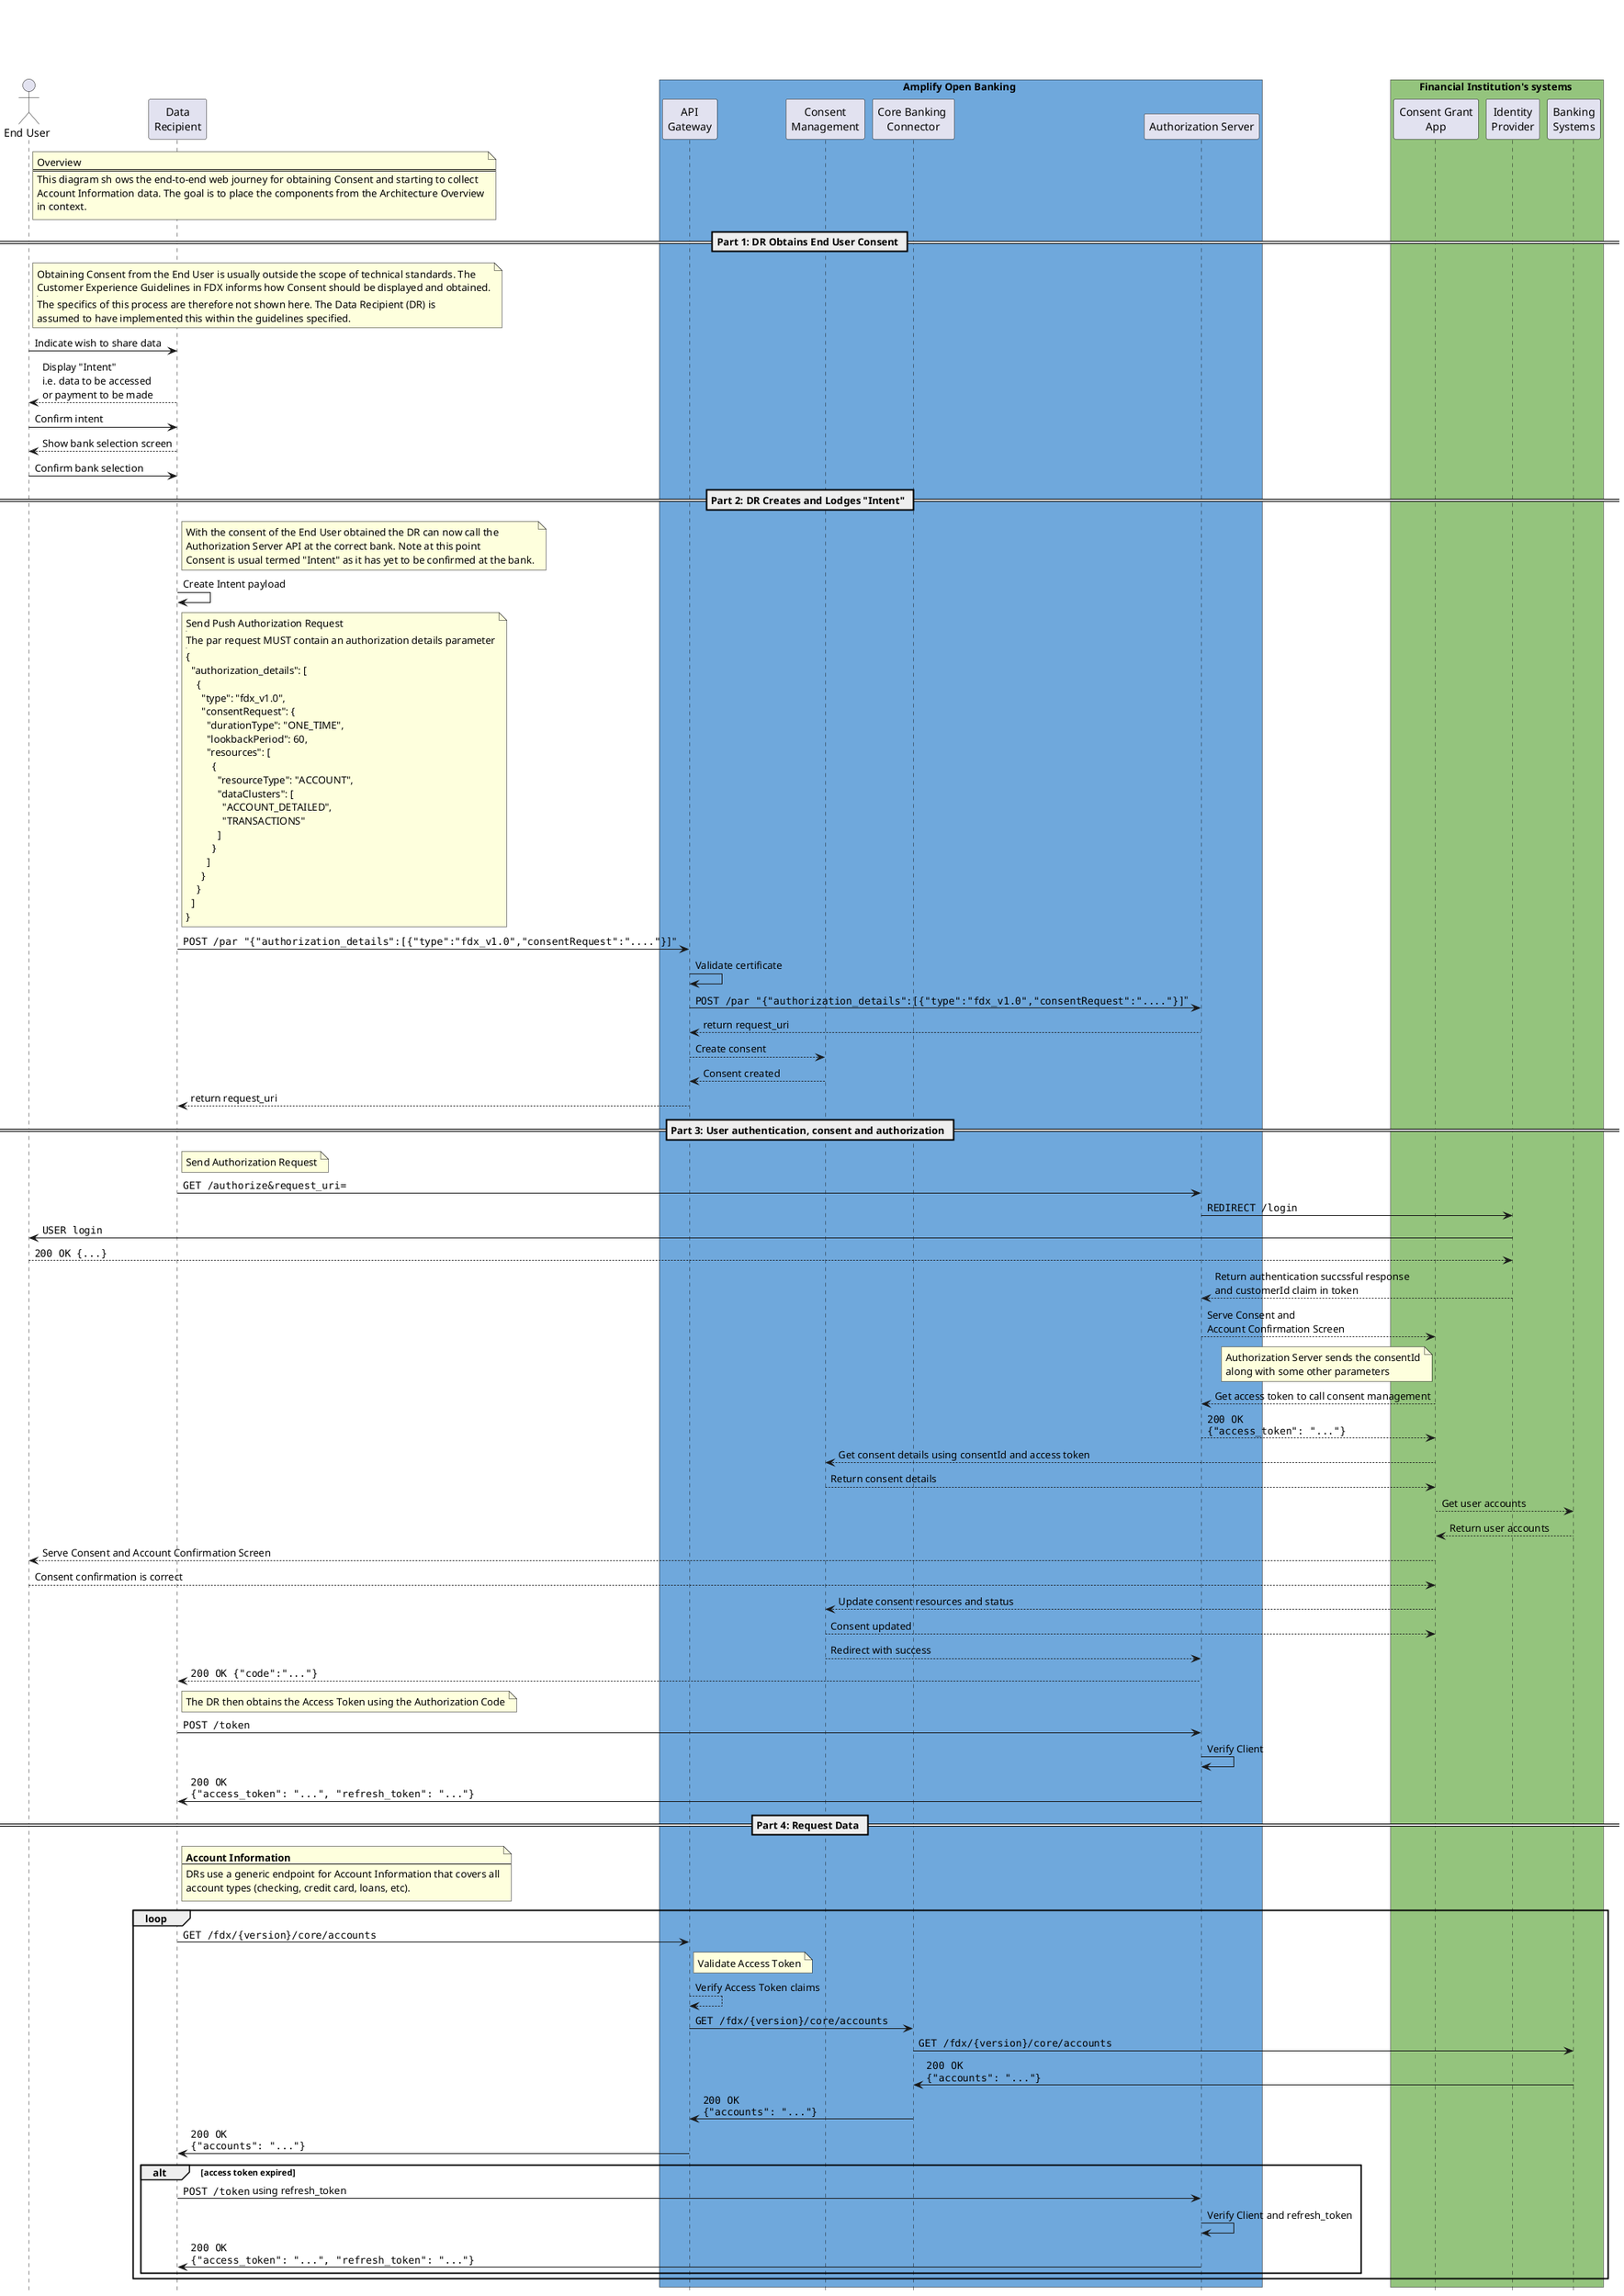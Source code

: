@startuml FDX_Web_Journey_Sequence

title \n\n\n

actor "End User" as PSU
participant "Data\nRecipient" as DR

box Amplify Open Banking #6FA8DC
participant "API\nGateway" as API_GATEWAY
participant "Consent\nManagement" as CONSENT
participant "Core Banking \nConnector" as CBC
participant "Authorization Server" as IAM
end box

box Financial Institution's systems #94c47d
participant "Consent Grant\nApp" as CONSENT_WEB
participant "Identity\nProvider" as ASPSP_WEB
participant "Banking\nSystems" as ASPSP_API
end box

box Core Banking Applications #d5a6bd

end box

hide footbox
'skinparam defaultFontName Roboto
skinparam BoxPadding 20

note right of PSU
Overview
===
This diagram sh ows the end-to-end web journey for obtaining Consent and starting to collect
Account Information data. The goal is to place the components from the Architecture Overview
in context.
end note

== Part 1: DR Obtains End User Consent ==

note right of PSU
Obtaining Consent from the End User is usually outside the scope of technical standards. The
Customer Experience Guidelines in FDX informs how Consent should be displayed and obtained.
|||
The specifics of this process are therefore not shown here. The Data Recipient (DR) is
assumed to have implemented this within the guidelines specified.
end note

PSU -> DR: Indicate wish to share data
PSU <-- DR: Display "Intent"\ni.e. data to be accessed\nor payment to be made
PSU -> DR: Confirm intent
PSU <-- DR: Show bank selection screen
PSU -> DR: Confirm bank selection

== Part 2: DR Creates and Lodges "Intent" ==

note right of DR
With the consent of the End User obtained the DR can now call the 
Authorization Server API at the correct bank. Note at this point 
Consent is usual termed "Intent" as it has yet to be confirmed at the bank.
end note

DR -> DR: Create Intent payload

note right of DR
Send Push Authorization Request
|||
The par request MUST contain an authorization details parameter
|||
{
  "authorization_details": [
    {
      "type": "fdx_v1.0",
      "consentRequest": {
        "durationType": "ONE_TIME",
        "lookbackPeriod": 60,
        "resources": [
          {
            "resourceType": "ACCOUNT",
            "dataClusters": [
              "ACCOUNT_DETAILED",
              "TRANSACTIONS"
            ]
          }
        ]
      }
    }
  ]
}
end note

DR -> API_GATEWAY: ""POST /par "{"authorization_details":[{"type":"fdx_v1.0","consentRequest":"...."}]"""
API_GATEWAY -> API_GATEWAY: Validate certificate
API_GATEWAY -> IAM: ""POST /par "{"authorization_details":[{"type":"fdx_v1.0","consentRequest":"...."}]"""
API_GATEWAY <-- IAM: return request_uri
API_GATEWAY --> CONSENT: Create consent
API_GATEWAY <-- CONSENT: Consent created
DR <-- API_GATEWAY: return request_uri

== Part 3: User authentication, consent and authorization ==

note right of DR
Send Authorization Request
end note

DR -> IAM: ""GET /authorize&request_uri=""
IAM -> ASPSP_WEB: ""REDIRECT /login""
ASPSP_WEB -> PSU: ""USER login""
PSU --> ASPSP_WEB: ""200 OK {...}""
ASPSP_WEB --> IAM: Return authentication succssful response\nand customerId claim in token
IAM --> CONSENT_WEB: Serve Consent and\nAccount Confirmation Screen
note left of CONSENT_WEB
Authorization Server sends the consentId
along with some other parameters
end note
CONSENT_WEB --> IAM: Get access token to call consent management
IAM --> CONSENT_WEB: ""200 OK""\n""{"access_token": "..."}""
CONSENT_WEB --> CONSENT: Get consent details using consentId and access token
CONSENT --> CONSENT_WEB: Return consent details
CONSENT_WEB --> ASPSP_API: Get user accounts
ASPSP_API --> CONSENT_WEB: Return user accounts 
CONSENT_WEB --> PSU: Serve Consent and Account Confirmation Screen
PSU --> CONSENT_WEB: Consent confirmation is correct
CONSENT_WEB --> CONSENT: Update consent resources and status
CONSENT --> CONSENT_WEB: Consent updated
CONSENT --> IAM: Redirect with success
IAM --> DR: ""200 OK {"code":"..."}""

note right of DR
The DR then obtains the Access Token using the Authorization Code
end note

DR -> IAM: ""POST /token""
IAM -> IAM: Verify Client
DR <- IAM: ""200 OK""\n""{"access_token": "...", "refresh_token": "..."}""

== Part 4: Request Data ==
note right of DR
**Account Information**
---
DRs use a generic endpoint for Account Information that covers all
account types (checking, credit card, loans, etc).
end note

loop

DR -> API_GATEWAY: ""GET /fdx/{version}/core/accounts""
note right of API_GATEWAY
Validate Access Token
end note
API_GATEWAY --> API_GATEWAY: Verify Access Token claims
API_GATEWAY -> CBC: ""GET /fdx/{version}/core/accounts""
CBC -> ASPSP_API: ""GET /fdx/{version}/core/accounts""
ASPSP_API -> CBC: ""200 OK""\n""{"accounts": "..."}""
CBC -> API_GATEWAY: ""200 OK""\n""{"accounts": "..."}""
API_GATEWAY -> DR: ""200 OK""\n""{"accounts": "..."}""

alt access token expired
  DR -> IAM: ""POST /token"" using refresh_token
  IAM -> IAM: Verify Client and refresh_token
  DR <- IAM: ""200 OK""\n""{"access_token": "...", "refresh_token": "..."}""
end

end

@enduml
